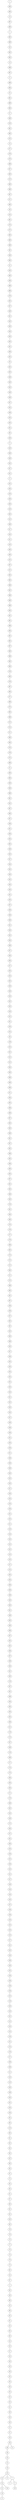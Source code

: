 graph arbol_DFS_I_G_1 {
    1;
    500;
    493;
    14;
    497;
    490;
    2;
    482;
    498;
    59;
    462;
    492;
    13;
    496;
    487;
    6;
    499;
    494;
    32;
    461;
    488;
    484;
    47;
    409;
    478;
    491;
    485;
    475;
    15;
    477;
    479;
    470;
    489;
    457;
    483;
    473;
    480;
    486;
    467;
    471;
    495;
    48;
    414;
    481;
    474;
    472;
    465;
    460;
    469;
    86;
    458;
    464;
    51;
    420;
    463;
    459;
    466;
    468;
    476;
    455;
    447;
    449;
    451;
    443;
    450;
    444;
    454;
    453;
    441;
    456;
    452;
    30;
    442;
    433;
    448;
    440;
    445;
    446;
    439;
    437;
    432;
    438;
    423;
    435;
    431;
    89;
    426;
    71;
    416;
    436;
    429;
    425;
    427;
    421;
    17;
    422;
    434;
    418;
    428;
    430;
    419;
    405;
    413;
    408;
    417;
    424;
    411;
    410;
    403;
    400;
    415;
    407;
    412;
    392;
    395;
    396;
    402;
    389;
    406;
    399;
    404;
    401;
    391;
    398;
    394;
    381;
    382;
    397;
    390;
    388;
    385;
    384;
    379;
    393;
    378;
    387;
    383;
    377;
    386;
    375;
    365;
    368;
    373;
    374;
    371;
    380;
    364;
    370;
    376;
    372;
    369;
    31;
    260;
    363;
    358;
    359;
    366;
    361;
    352;
    367;
    360;
    357;
    349;
    351;
    356;
    354;
    362;
    348;
    353;
    347;
    344;
    355;
    350;
    342;
    345;
    343;
    341;
    333;
    337;
    339;
    346;
    336;
    331;
    326;
    332;
    334;
    338;
    327;
    340;
    330;
    317;
    320;
    324;
    335;
    329;
    328;
    316;
    325;
    323;
    319;
    312;
    321;
    318;
    314;
    46;
    139;
    310;
    322;
    315;
    313;
    304;
    300;
    308;
    309;
    306;
    311;
    294;
    305;
    299;
    289;
    307;
    295;
    293;
    298;
    301;
    297;
    302;
    288;
    292;
    296;
    290;
    303;
    287;
    291;
    285;
    286;
    283;
    278;
    281;
    284;
    280;
    270;
    276;
    277;
    279;
    269;
    282;
    274;
    275;
    272;
    264;
    271;
    273;
    268;
    265;
    261;
    267;
    258;
    259;
    247;
    262;
    69;
    253;
    263;
    266;
    235;
    257;
    256;
    255;
    243;
    254;
    242;
    252;
    245;
    244;
    251;
    232;
    250;
    234;
    237;
    238;
    248;
    249;
    241;
    230;
    228;
    221;
    246;
    236;
    239;
    240;
    223;
    233;
    227;
    229;
    224;
    218;
    226;
    231;
    225;
    211;
    219;
    216;
    220;
    215;
    222;
    213;
    210;
    217;
    214;
    205;
    204;
    206;
    209;
    199;
    193;
    200;
    201;
    196;
    203;
    190;
    208;
    207;
    192;
    202;
    189;
    187;
    198;
    184;
    191;
    195;
    179;
    167;
    181;
    188;
    194;
    185;
    183;
    182;
    186;
    212;
    178;
    173;
    197;
    169;
    176;
    166;
    177;
    174;
    175;
    180;
    163;
    165;
    171;
    170;
    168;
    162;
    153;
    158;
    172;
    164;
    157;
    161;
    160;
    150;
    159;
    152;
    156;
    155;
    151;
    147;
    146;
    154;
    144;
    145;
    137;
    149;
    136;
    143;
    142;
    133;
    125;
    127;
    141;
    135;
    134;
    138;
    140;
    132;
    128;
    148;
    129;
    126;
    122;
    119;
    130;
    120;
    131;
    112;
    124;
    115;
    118;
    121;
    114;
    116;
    117;
    109;
    106;
    111;
    123;
    110;
    100;
    108;
    105;
    101;
    103;
    104;
    95;
    98;
    113;
    99;
    91;
    93;
    94;
    90;
    107;
    96;
    84;
    97;
    72;
    85;
    83;
    81;
    87;
    88;
    92;
    82;
    102;
    80;
    78;
    79;
    73;
    77;
    70;
    74;
    76;
    75;
    65;
    54;
    67;
    4;
    64;
    58;
    66;
    52;
    68;
    62;
    61;
    55;
    63;
    60;
    44;
    53;
    57;
    34;
    36;
    43;
    56;
    35;
    50;
    40;
    45;
    42;
    33;
    41;
    38;
    29;
    39;
    27;
    37;
    20;
    26;
    49;
    28;
    23;
    12;
    10;
    24;
    22;
    25;
    21;
    16;
    8;
    19;
    9;
    7;
    5;
    3;
    18;
    11;
    1 -- 500;
    500 -- 493;
    493 -- 14;
    14 -- 497;
    497 -- 490;
    490 -- 2;
    2 -- 482;
    482 -- 498;
    498 -- 59;
    59 -- 462;
    462 -- 492;
    492 -- 13;
    13 -- 496;
    496 -- 487;
    487 -- 6;
    6 -- 499;
    499 -- 494;
    494 -- 32;
    32 -- 461;
    461 -- 488;
    488 -- 484;
    484 -- 47;
    47 -- 409;
    409 -- 478;
    478 -- 491;
    491 -- 485;
    485 -- 475;
    475 -- 15;
    15 -- 477;
    477 -- 479;
    479 -- 470;
    470 -- 489;
    489 -- 457;
    457 -- 483;
    483 -- 473;
    473 -- 480;
    480 -- 486;
    486 -- 467;
    467 -- 471;
    471 -- 495;
    495 -- 48;
    48 -- 414;
    414 -- 481;
    481 -- 474;
    474 -- 472;
    472 -- 465;
    465 -- 460;
    460 -- 469;
    469 -- 86;
    86 -- 458;
    458 -- 464;
    464 -- 51;
    51 -- 420;
    420 -- 463;
    463 -- 459;
    459 -- 466;
    466 -- 468;
    468 -- 476;
    476 -- 455;
    455 -- 447;
    447 -- 449;
    449 -- 451;
    451 -- 443;
    443 -- 450;
    450 -- 444;
    444 -- 454;
    454 -- 453;
    453 -- 441;
    441 -- 456;
    456 -- 452;
    452 -- 30;
    30 -- 442;
    442 -- 433;
    433 -- 448;
    448 -- 440;
    440 -- 445;
    445 -- 446;
    446 -- 439;
    439 -- 437;
    437 -- 432;
    432 -- 438;
    438 -- 423;
    423 -- 435;
    435 -- 431;
    431 -- 89;
    89 -- 426;
    426 -- 71;
    71 -- 416;
    416 -- 436;
    436 -- 429;
    429 -- 425;
    425 -- 427;
    427 -- 421;
    421 -- 17;
    17 -- 422;
    422 -- 434;
    434 -- 418;
    418 -- 428;
    428 -- 430;
    430 -- 419;
    419 -- 405;
    405 -- 413;
    413 -- 408;
    408 -- 417;
    417 -- 424;
    424 -- 411;
    411 -- 410;
    410 -- 403;
    403 -- 400;
    400 -- 415;
    415 -- 407;
    407 -- 412;
    412 -- 392;
    392 -- 395;
    395 -- 396;
    396 -- 402;
    402 -- 389;
    389 -- 406;
    406 -- 399;
    399 -- 404;
    404 -- 401;
    401 -- 391;
    391 -- 398;
    398 -- 394;
    394 -- 381;
    381 -- 382;
    382 -- 397;
    397 -- 390;
    390 -- 388;
    388 -- 385;
    385 -- 384;
    384 -- 379;
    379 -- 393;
    393 -- 378;
    378 -- 387;
    387 -- 383;
    383 -- 377;
    377 -- 386;
    386 -- 375;
    375 -- 365;
    365 -- 368;
    368 -- 373;
    373 -- 374;
    374 -- 371;
    371 -- 380;
    380 -- 364;
    364 -- 370;
    370 -- 376;
    376 -- 372;
    372 -- 369;
    369 -- 31;
    31 -- 260;
    260 -- 363;
    363 -- 358;
    358 -- 359;
    359 -- 366;
    366 -- 361;
    361 -- 352;
    352 -- 367;
    367 -- 360;
    360 -- 357;
    357 -- 349;
    349 -- 351;
    351 -- 356;
    356 -- 354;
    354 -- 362;
    362 -- 348;
    348 -- 353;
    353 -- 347;
    347 -- 344;
    344 -- 355;
    355 -- 350;
    350 -- 342;
    342 -- 345;
    345 -- 343;
    343 -- 341;
    341 -- 333;
    333 -- 337;
    337 -- 339;
    339 -- 346;
    346 -- 336;
    336 -- 331;
    331 -- 326;
    326 -- 332;
    332 -- 334;
    334 -- 338;
    338 -- 327;
    327 -- 340;
    340 -- 330;
    330 -- 317;
    317 -- 320;
    320 -- 324;
    324 -- 335;
    335 -- 329;
    329 -- 328;
    328 -- 316;
    316 -- 325;
    325 -- 323;
    323 -- 319;
    319 -- 312;
    312 -- 321;
    321 -- 318;
    318 -- 314;
    314 -- 46;
    46 -- 139;
    139 -- 310;
    310 -- 322;
    322 -- 315;
    315 -- 313;
    313 -- 304;
    304 -- 300;
    300 -- 308;
    308 -- 309;
    309 -- 306;
    306 -- 311;
    311 -- 294;
    294 -- 305;
    305 -- 299;
    299 -- 289;
    289 -- 307;
    307 -- 295;
    295 -- 293;
    293 -- 298;
    298 -- 301;
    301 -- 297;
    297 -- 302;
    302 -- 288;
    288 -- 292;
    292 -- 296;
    296 -- 290;
    290 -- 303;
    303 -- 287;
    287 -- 291;
    291 -- 285;
    285 -- 286;
    286 -- 283;
    283 -- 278;
    278 -- 281;
    281 -- 284;
    284 -- 280;
    280 -- 270;
    270 -- 276;
    276 -- 277;
    277 -- 279;
    279 -- 269;
    269 -- 282;
    282 -- 274;
    274 -- 275;
    275 -- 272;
    272 -- 264;
    264 -- 271;
    271 -- 273;
    273 -- 268;
    268 -- 265;
    265 -- 261;
    261 -- 267;
    267 -- 258;
    258 -- 259;
    259 -- 247;
    247 -- 262;
    262 -- 69;
    69 -- 253;
    253 -- 263;
    263 -- 266;
    266 -- 235;
    235 -- 257;
    257 -- 256;
    256 -- 255;
    255 -- 243;
    243 -- 254;
    254 -- 242;
    242 -- 252;
    252 -- 245;
    245 -- 244;
    244 -- 251;
    251 -- 232;
    232 -- 250;
    250 -- 234;
    234 -- 237;
    237 -- 238;
    238 -- 248;
    248 -- 249;
    249 -- 241;
    241 -- 230;
    230 -- 228;
    228 -- 221;
    221 -- 246;
    246 -- 236;
    236 -- 239;
    239 -- 240;
    240 -- 223;
    223 -- 233;
    233 -- 227;
    227 -- 229;
    229 -- 224;
    224 -- 218;
    218 -- 226;
    226 -- 231;
    231 -- 225;
    225 -- 211;
    211 -- 219;
    219 -- 216;
    216 -- 220;
    220 -- 215;
    215 -- 222;
    222 -- 213;
    213 -- 210;
    210 -- 217;
    217 -- 214;
    214 -- 205;
    205 -- 204;
    204 -- 206;
    206 -- 209;
    209 -- 199;
    199 -- 193;
    193 -- 200;
    200 -- 201;
    201 -- 196;
    196 -- 203;
    203 -- 190;
    190 -- 208;
    208 -- 207;
    207 -- 192;
    192 -- 202;
    202 -- 189;
    189 -- 187;
    187 -- 198;
    198 -- 184;
    184 -- 191;
    191 -- 195;
    195 -- 179;
    179 -- 167;
    167 -- 181;
    181 -- 188;
    188 -- 194;
    194 -- 185;
    185 -- 183;
    183 -- 182;
    182 -- 186;
    186 -- 212;
    212 -- 178;
    178 -- 173;
    173 -- 197;
    197 -- 169;
    169 -- 176;
    176 -- 166;
    166 -- 177;
    177 -- 174;
    174 -- 175;
    175 -- 180;
    180 -- 163;
    163 -- 165;
    165 -- 171;
    171 -- 170;
    170 -- 168;
    168 -- 162;
    162 -- 153;
    153 -- 158;
    158 -- 172;
    172 -- 164;
    164 -- 157;
    157 -- 161;
    161 -- 160;
    160 -- 150;
    150 -- 159;
    159 -- 152;
    152 -- 156;
    156 -- 155;
    155 -- 151;
    151 -- 147;
    147 -- 146;
    146 -- 154;
    154 -- 144;
    144 -- 145;
    145 -- 137;
    137 -- 149;
    149 -- 136;
    136 -- 143;
    143 -- 142;
    142 -- 133;
    133 -- 125;
    125 -- 127;
    127 -- 141;
    141 -- 135;
    135 -- 134;
    134 -- 138;
    138 -- 140;
    140 -- 132;
    132 -- 128;
    128 -- 148;
    148 -- 129;
    129 -- 126;
    126 -- 122;
    122 -- 119;
    119 -- 130;
    130 -- 120;
    120 -- 131;
    131 -- 112;
    112 -- 124;
    124 -- 115;
    115 -- 118;
    118 -- 121;
    121 -- 114;
    114 -- 116;
    116 -- 117;
    117 -- 109;
    109 -- 106;
    106 -- 111;
    111 -- 123;
    123 -- 110;
    110 -- 100;
    100 -- 108;
    108 -- 105;
    105 -- 101;
    101 -- 103;
    103 -- 104;
    104 -- 95;
    95 -- 98;
    98 -- 113;
    113 -- 99;
    99 -- 91;
    91 -- 93;
    93 -- 94;
    94 -- 90;
    90 -- 107;
    107 -- 96;
    96 -- 84;
    84 -- 97;
    97 -- 72;
    72 -- 85;
    85 -- 83;
    83 -- 81;
    81 -- 87;
    87 -- 88;
    88 -- 92;
    92 -- 82;
    82 -- 102;
    102 -- 80;
    80 -- 78;
    78 -- 79;
    79 -- 73;
    73 -- 77;
    77 -- 70;
    70 -- 74;
    74 -- 76;
    76 -- 75;
    75 -- 65;
    65 -- 54;
    54 -- 67;
    67 -- 4;
    4 -- 64;
    64 -- 58;
    58 -- 66;
    66 -- 52;
    52 -- 68;
    68 -- 62;
    62 -- 61;
    61 -- 55;
    55 -- 63;
    63 -- 60;
    60 -- 44;
    44 -- 53;
    53 -- 57;
    57 -- 34;
    34 -- 36;
    36 -- 43;
    43 -- 56;
    56 -- 35;
    35 -- 50;
    50 -- 40;
    40 -- 45;
    45 -- 42;
    42 -- 33;
    33 -- 41;
    41 -- 38;
    38 -- 29;
    29 -- 39;
    39 -- 27;
    27 -- 37;
    37 -- 20;
    20 -- 26;
    26 -- 49;
    49 -- 28;
    28 -- 23;
    23 -- 12;
    12 -- 10;
    10 -- 24;
    24 -- 22;
    22 -- 25;
    25 -- 21;
    21 -- 16;
    16 -- 8;
    25 -- 19;
    24 -- 9;
    24 -- 7;
    7 -- 5;
    7 -- 3;
    3 -- 18;
    26 -- 11;
}